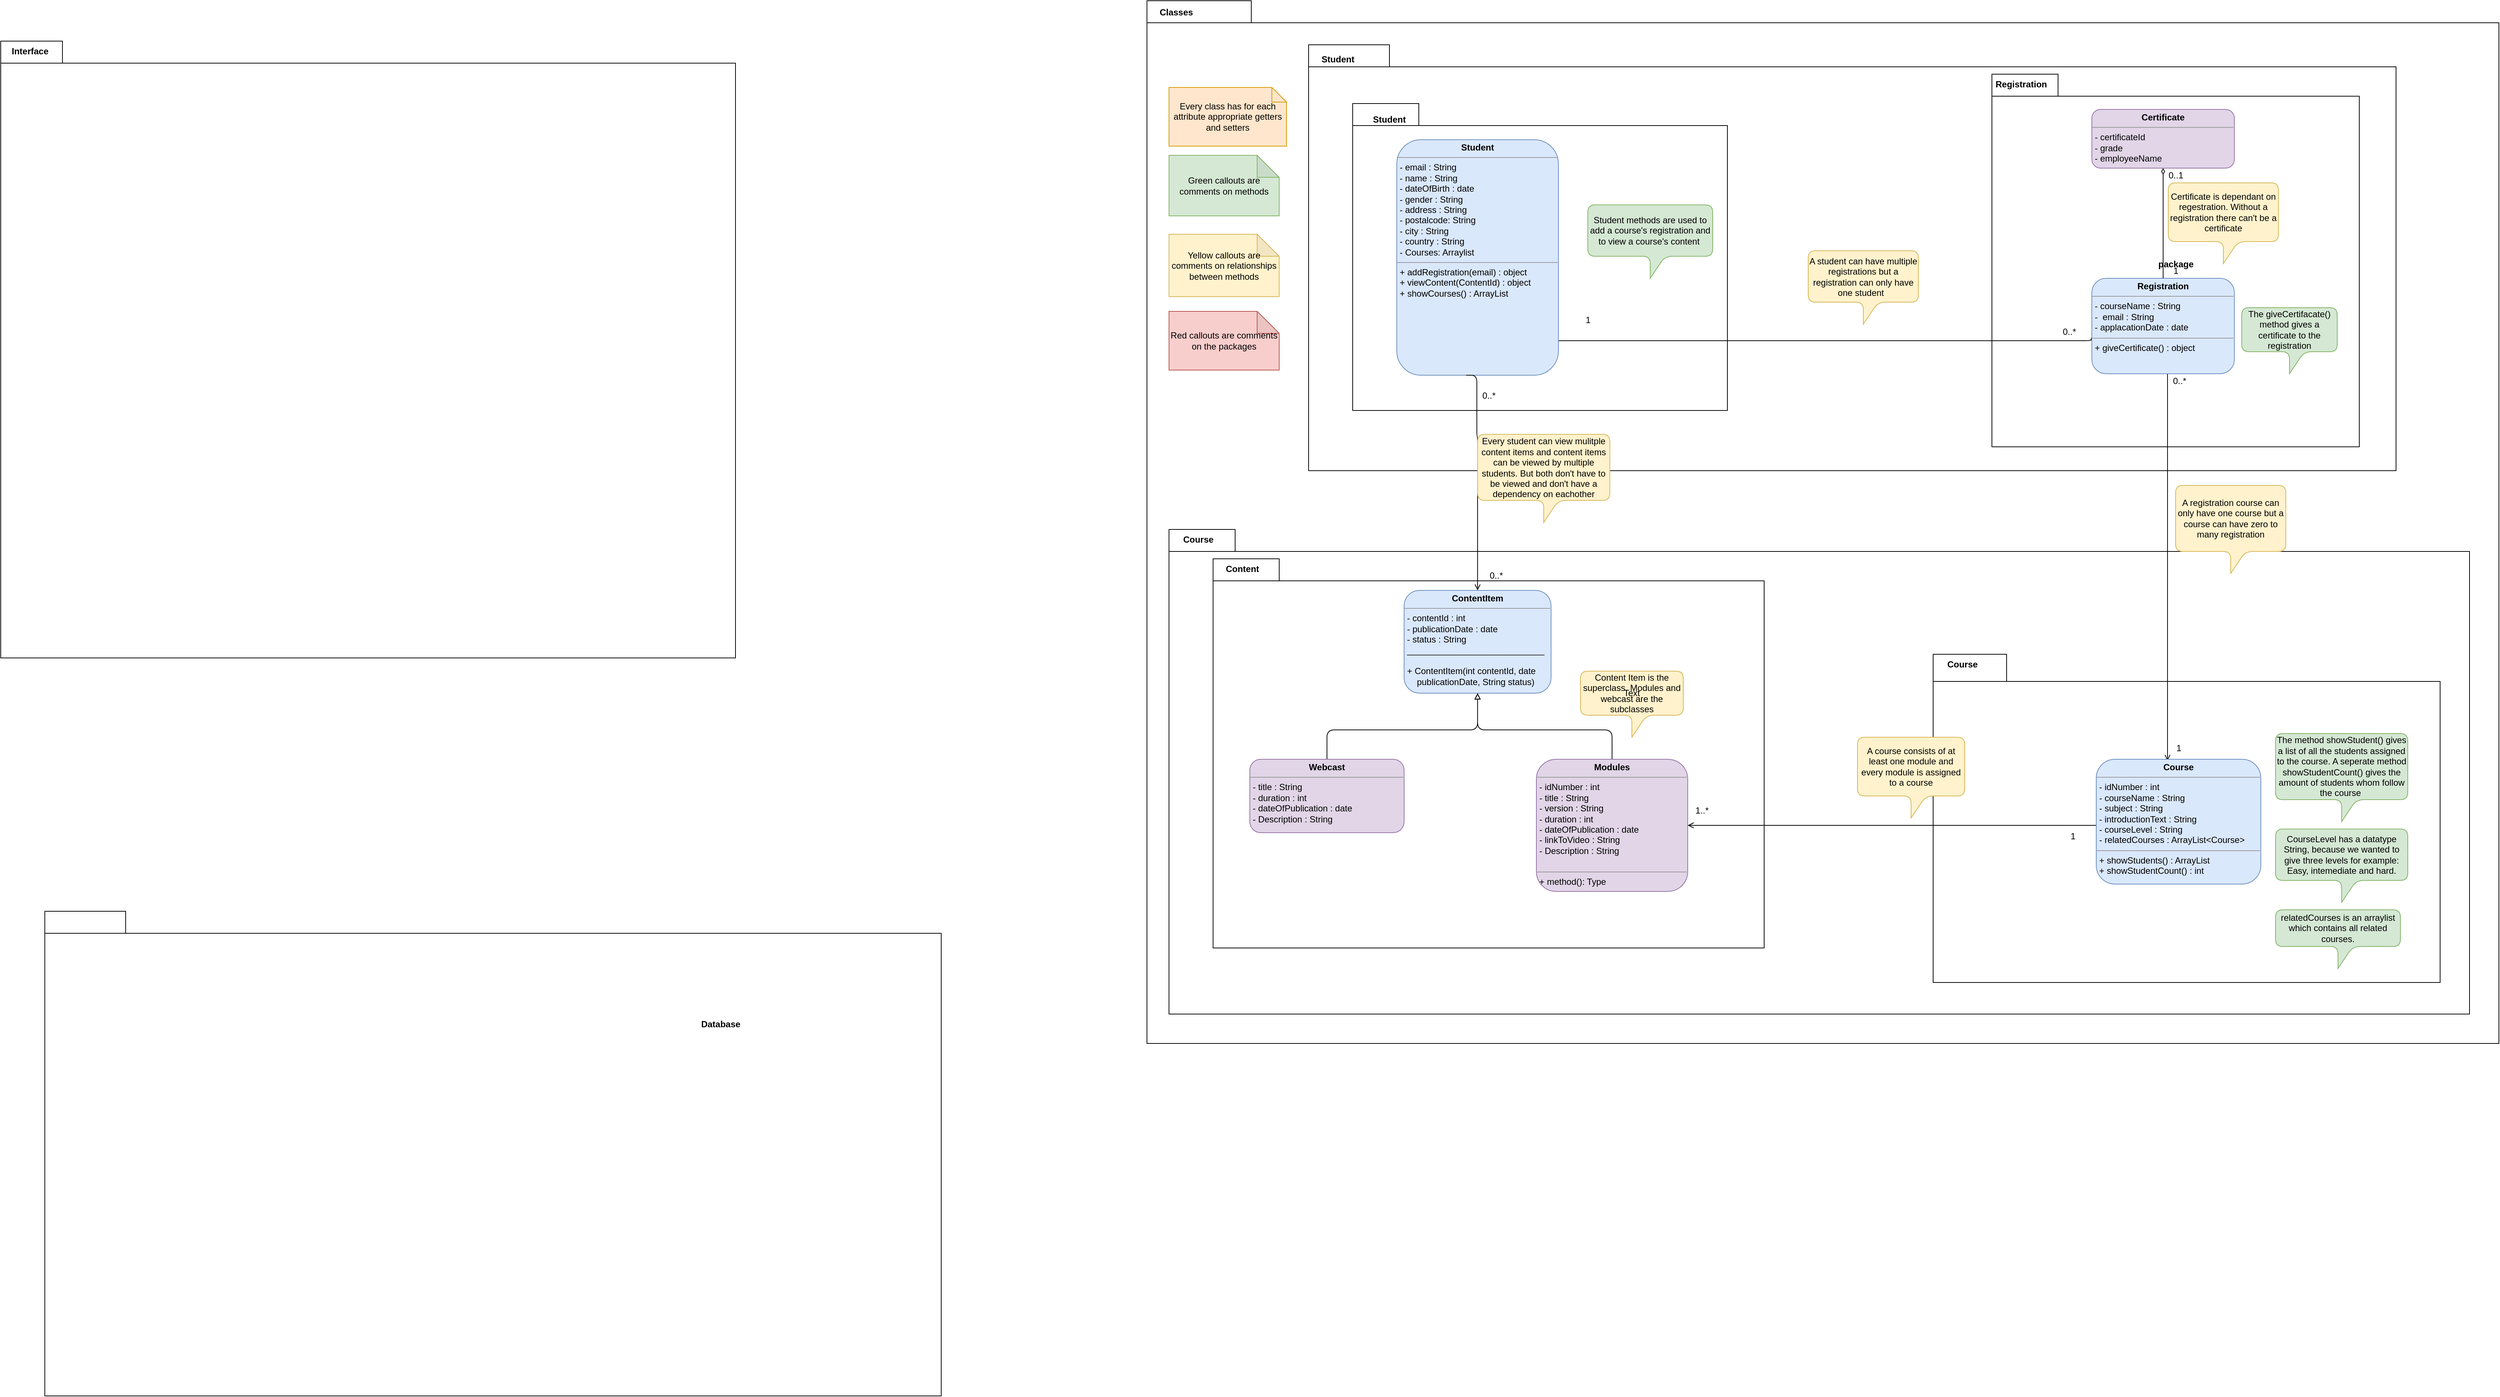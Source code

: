 <mxfile version="13.9.9" type="device"><diagram id="2gDBZ3_NiVSFLjHdxXvv" name="Pagina-1"><mxGraphModel dx="2913" dy="806" grid="1" gridSize="10" guides="1" tooltips="1" connect="1" arrows="1" fold="1" page="1" pageScale="1" pageWidth="827" pageHeight="1169" math="0" shadow="0"><root><mxCell id="0"/><mxCell id="1" parent="0"/><mxCell id="BaVS20mhiCYPoC-cAyHj-7" value="" style="shape=folder;fontStyle=1;spacingTop=10;tabWidth=60;tabHeight=30;tabPosition=left;html=1;" parent="1" vertex="1"><mxGeometry x="-140" y="100" width="1840" height="1420" as="geometry"/></mxCell><mxCell id="BaVS20mhiCYPoC-cAyHj-20" value="" style="shape=folder;fontStyle=1;spacingTop=10;tabWidth=90;tabHeight=30;tabPosition=left;html=1;" parent="1" vertex="1"><mxGeometry x="-110" y="820" width="1770" height="660" as="geometry"/></mxCell><mxCell id="BaVS20mhiCYPoC-cAyHj-19" value="package" style="shape=folder;fontStyle=1;spacingTop=10;tabWidth=100;tabHeight=37;tabPosition=left;html=1;" parent="1" vertex="1"><mxGeometry x="930" y="990" width="690" height="447" as="geometry"/></mxCell><mxCell id="BaVS20mhiCYPoC-cAyHj-18" value="" style="shape=folder;fontStyle=1;spacingTop=10;tabWidth=90;tabHeight=30;tabPosition=left;html=1;" parent="1" vertex="1"><mxGeometry x="-50" y="860" width="750" height="530" as="geometry"/></mxCell><mxCell id="BaVS20mhiCYPoC-cAyHj-15" value="package" style="shape=folder;fontStyle=1;spacingTop=10;tabWidth=110;tabHeight=30;tabPosition=left;html=1;" parent="1" vertex="1"><mxGeometry x="80" y="160" width="1480" height="580" as="geometry"/></mxCell><mxCell id="BaVS20mhiCYPoC-cAyHj-17" value="package" style="shape=folder;fontStyle=1;spacingTop=10;tabWidth=90;tabHeight=30;tabPosition=left;html=1;" parent="1" vertex="1"><mxGeometry x="1010" y="200" width="500" height="507.5" as="geometry"/></mxCell><mxCell id="BaVS20mhiCYPoC-cAyHj-16" value="" style="shape=folder;fontStyle=1;spacingTop=10;tabWidth=90;tabHeight=30;tabPosition=left;html=1;" parent="1" vertex="1"><mxGeometry x="140" y="240" width="510" height="418" as="geometry"/></mxCell><mxCell id="m6bgiTiX8c7rI20C8DWP-35" style="edgeStyle=orthogonalEdgeStyle;orthogonalLoop=1;jettySize=auto;html=1;entryX=0.01;entryY=0.583;entryDx=0;entryDy=0;entryPerimeter=0;endArrow=open;endFill=0;" parent="1" source="m6bgiTiX8c7rI20C8DWP-13" target="m6bgiTiX8c7rI20C8DWP-25" edge="1"><mxGeometry relative="1" as="geometry"><Array as="points"><mxPoint x="1148" y="563"/></Array><mxPoint x="500" y="513" as="sourcePoint"/></mxGeometry></mxCell><mxCell id="m6bgiTiX8c7rI20C8DWP-13" value="&lt;p style=&quot;margin: 0px ; margin-top: 4px ; text-align: center&quot;&gt;&lt;b&gt;Student&lt;/b&gt;&lt;/p&gt;&lt;hr size=&quot;1&quot;&gt;&lt;p style=&quot;margin: 0px ; margin-left: 4px&quot;&gt;- email : String&lt;/p&gt;&lt;p style=&quot;margin: 0px ; margin-left: 4px&quot;&gt;- name : String&lt;/p&gt;&lt;p style=&quot;margin: 0px ; margin-left: 4px&quot;&gt;- dateOfBirth : date&lt;/p&gt;&lt;p style=&quot;margin: 0px ; margin-left: 4px&quot;&gt;- gender : String&lt;br&gt;&lt;/p&gt;&lt;p style=&quot;margin: 0px 0px 0px 4px&quot;&gt;- address : String&lt;br&gt;&lt;/p&gt;&lt;p style=&quot;margin: 0px 0px 0px 4px&quot;&gt;- postalcode: String&lt;/p&gt;&lt;p style=&quot;margin: 0px 0px 0px 4px&quot;&gt;- city : String&lt;/p&gt;&lt;p style=&quot;margin: 0px 0px 0px 4px&quot;&gt;- country : String&lt;/p&gt;&lt;p style=&quot;margin: 0px 0px 0px 4px&quot;&gt;- Courses: Arraylist&lt;/p&gt;&lt;hr size=&quot;1&quot;&gt;&lt;p style=&quot;margin: 0px ; margin-left: 4px&quot;&gt;+ addRegistration(email) : object&amp;nbsp;&lt;br&gt;+ viewContent(ContentId) : object&lt;/p&gt;&lt;p style=&quot;margin: 0px ; margin-left: 4px&quot;&gt;+ showCourses() : ArrayList&lt;/p&gt;&lt;p style=&quot;margin: 0px ; margin-left: 4px&quot;&gt;&lt;br&gt;&lt;/p&gt;" style="verticalAlign=top;align=left;overflow=fill;fontSize=12;fontFamily=Helvetica;html=1;rounded=1;fillColor=#dae8fc;strokeColor=#6c8ebf;" parent="1" vertex="1"><mxGeometry x="200" y="289.25" width="220" height="320.75" as="geometry"/></mxCell><mxCell id="m6bgiTiX8c7rI20C8DWP-14" value="Every class has for each attribute appropriate getters and setters" style="shape=note;size=20;whiteSpace=wrap;html=1;rounded=1;fillColor=#ffe6cc;strokeColor=#d79b00;" parent="1" vertex="1"><mxGeometry x="-110" y="218" width="160" height="80" as="geometry"/></mxCell><mxCell id="m6bgiTiX8c7rI20C8DWP-34" style="edgeStyle=orthogonalEdgeStyle;orthogonalLoop=1;jettySize=auto;html=1;entryX=0.429;entryY=1;entryDx=0;entryDy=0;entryPerimeter=0;endArrow=none;endFill=0;startArrow=open;startFill=0;" parent="1" source="m6bgiTiX8c7rI20C8DWP-15" target="m6bgiTiX8c7rI20C8DWP-13" edge="1"><mxGeometry relative="1" as="geometry"><Array as="points"><mxPoint x="310" y="693"/><mxPoint x="309" y="673"/></Array></mxGeometry></mxCell><mxCell id="m6bgiTiX8c7rI20C8DWP-15" value="&lt;p style=&quot;margin: 0px ; margin-top: 4px ; text-align: center&quot;&gt;&lt;b&gt;ContentItem&lt;/b&gt;&lt;/p&gt;&lt;hr size=&quot;1&quot;&gt;&lt;p style=&quot;margin: 0px ; margin-left: 4px&quot;&gt;- contentId : int&lt;/p&gt;&lt;p style=&quot;margin: 0px ; margin-left: 4px&quot;&gt;&lt;span&gt;- publicationDate : date&lt;/span&gt;&lt;/p&gt;&lt;p style=&quot;margin: 0px ; margin-left: 4px&quot;&gt;- status : String&lt;/p&gt;&lt;p style=&quot;margin: 0px ; margin-left: 4px&quot;&gt;____________________________&lt;/p&gt;&lt;p style=&quot;margin: 0px ; margin-left: 4px&quot;&gt;&lt;br&gt;&lt;/p&gt;&lt;p style=&quot;margin: 0px ; margin-left: 4px&quot;&gt;+ ContentItem(int contentId, date&amp;nbsp;&lt;/p&gt;&lt;p style=&quot;margin: 0px ; margin-left: 4px&quot;&gt;&amp;nbsp; &amp;nbsp; publicationDate, String status)&lt;/p&gt;" style="verticalAlign=top;align=left;overflow=fill;fontSize=12;fontFamily=Helvetica;html=1;rounded=1;fillColor=#dae8fc;strokeColor=#6c8ebf;" parent="1" vertex="1"><mxGeometry x="210" y="903" width="200" height="140" as="geometry"/></mxCell><mxCell id="m6bgiTiX8c7rI20C8DWP-18" value="Student methods are used to add a course's registration and to view a course's content&amp;nbsp;" style="shape=callout;whiteSpace=wrap;html=1;perimeter=calloutPerimeter;rounded=1;fillColor=#d5e8d4;strokeColor=#82b366;" parent="1" vertex="1"><mxGeometry x="460" y="378" width="170" height="100" as="geometry"/></mxCell><mxCell id="m6bgiTiX8c7rI20C8DWP-31" style="edgeStyle=orthogonalEdgeStyle;orthogonalLoop=1;jettySize=auto;html=1;entryX=0.5;entryY=1;entryDx=0;entryDy=0;endArrow=block;endFill=0;" parent="1" source="m6bgiTiX8c7rI20C8DWP-19" target="m6bgiTiX8c7rI20C8DWP-15" edge="1"><mxGeometry relative="1" as="geometry"><Array as="points"><mxPoint x="105" y="1093"/><mxPoint x="310" y="1093"/></Array></mxGeometry></mxCell><mxCell id="m6bgiTiX8c7rI20C8DWP-19" value="&lt;p style=&quot;margin: 0px ; margin-top: 4px ; text-align: center&quot;&gt;&lt;b&gt;Webcast&lt;/b&gt;&lt;/p&gt;&lt;hr size=&quot;1&quot;&gt;&lt;p style=&quot;margin: 0px ; margin-left: 4px&quot;&gt;- title : String&lt;/p&gt;&lt;p style=&quot;margin: 0px ; margin-left: 4px&quot;&gt;- duration : int&lt;/p&gt;&lt;p style=&quot;margin: 0px ; margin-left: 4px&quot;&gt;- dateOfPublication : date&lt;/p&gt;&lt;p style=&quot;margin: 0px ; margin-left: 4px&quot;&gt;- Description : String&lt;/p&gt;&lt;p style=&quot;margin: 0px ; margin-left: 4px&quot;&gt;&lt;br&gt;&lt;/p&gt;&lt;hr size=&quot;1&quot;&gt;&lt;p style=&quot;margin: 0px ; margin-left: 4px&quot;&gt;+&amp;nbsp;&lt;/p&gt;" style="verticalAlign=top;align=left;overflow=fill;fontSize=12;fontFamily=Helvetica;html=1;rounded=1;fillColor=#e1d5e7;strokeColor=#9673a6;" parent="1" vertex="1"><mxGeometry y="1133" width="210" height="100" as="geometry"/></mxCell><mxCell id="m6bgiTiX8c7rI20C8DWP-30" style="edgeStyle=orthogonalEdgeStyle;orthogonalLoop=1;jettySize=auto;html=1;endArrow=block;endFill=0;" parent="1" source="m6bgiTiX8c7rI20C8DWP-23" target="m6bgiTiX8c7rI20C8DWP-15" edge="1"><mxGeometry relative="1" as="geometry"><Array as="points"><mxPoint x="493" y="1093"/><mxPoint x="310" y="1093"/></Array></mxGeometry></mxCell><mxCell id="m6bgiTiX8c7rI20C8DWP-23" value="&lt;p style=&quot;margin: 0px ; margin-top: 4px ; text-align: center&quot;&gt;&lt;b&gt;Modules&lt;/b&gt;&lt;/p&gt;&lt;hr size=&quot;1&quot;&gt;&lt;p style=&quot;margin: 0px 0px 0px 4px&quot;&gt;- idNumber : int&lt;br&gt;&lt;/p&gt;&lt;p style=&quot;margin: 0px 0px 0px 4px&quot;&gt;- title : String&lt;/p&gt;&lt;p style=&quot;margin: 0px 0px 0px 4px&quot;&gt;- version : String&lt;/p&gt;&lt;p style=&quot;margin: 0px 0px 0px 4px&quot;&gt;- duration : int&lt;/p&gt;&lt;p style=&quot;margin: 0px 0px 0px 4px&quot;&gt;- dateOfPublication : date&lt;/p&gt;&lt;p style=&quot;margin: 0px 0px 0px 4px&quot;&gt;- linkToVideo : String&lt;/p&gt;&lt;p style=&quot;margin: 0px 0px 0px 4px&quot;&gt;- Description : String&lt;/p&gt;&lt;p style=&quot;margin: 0px 0px 0px 4px&quot;&gt;&lt;br&gt;&lt;/p&gt;&lt;hr size=&quot;1&quot;&gt;&lt;p style=&quot;margin: 0px ; margin-left: 4px&quot;&gt;+ method(): Type&lt;/p&gt;" style="verticalAlign=top;align=left;overflow=fill;fontSize=12;fontFamily=Helvetica;html=1;rounded=1;fillColor=#e1d5e7;strokeColor=#9673a6;" parent="1" vertex="1"><mxGeometry x="390" y="1133" width="206" height="180" as="geometry"/></mxCell><mxCell id="m6bgiTiX8c7rI20C8DWP-36" style="edgeStyle=orthogonalEdgeStyle;orthogonalLoop=1;jettySize=auto;html=1;entryX=0.433;entryY=0.012;entryDx=0;entryDy=0;entryPerimeter=0;endArrow=open;endFill=0;" parent="1" source="m6bgiTiX8c7rI20C8DWP-25" target="m6bgiTiX8c7rI20C8DWP-27" edge="1"><mxGeometry relative="1" as="geometry"><Array as="points"><mxPoint x="1249" y="753"/><mxPoint x="1249" y="753"/></Array></mxGeometry></mxCell><mxCell id="m6bgiTiX8c7rI20C8DWP-25" value="&lt;p style=&quot;margin: 0px ; margin-top: 4px ; text-align: center&quot;&gt;&lt;b&gt;Registration&lt;/b&gt;&lt;/p&gt;&lt;hr size=&quot;1&quot;&gt;&lt;p style=&quot;margin: 0px ; margin-left: 4px&quot;&gt;- courseName : String&lt;/p&gt;&lt;p style=&quot;margin: 0px ; margin-left: 4px&quot;&gt;-&amp;nbsp; email : String&lt;/p&gt;&lt;p style=&quot;margin: 0px ; margin-left: 4px&quot;&gt;- applacationDate : date&lt;/p&gt;&lt;hr size=&quot;1&quot;&gt;&lt;p style=&quot;margin: 0px ; margin-left: 4px&quot;&gt;+ giveCertificate() : object&lt;/p&gt;" style="verticalAlign=top;align=left;overflow=fill;fontSize=12;fontFamily=Helvetica;html=1;rounded=1;fillColor=#dae8fc;strokeColor=#6c8ebf;" parent="1" vertex="1"><mxGeometry x="1146" y="478" width="194" height="130" as="geometry"/></mxCell><mxCell id="m6bgiTiX8c7rI20C8DWP-29" value="" style="edgeStyle=orthogonalEdgeStyle;orthogonalLoop=1;jettySize=auto;html=1;startArrow=diamondThin;startFill=0;endArrow=none;endFill=0;" parent="1" source="m6bgiTiX8c7rI20C8DWP-26" target="m6bgiTiX8c7rI20C8DWP-25" edge="1"><mxGeometry relative="1" as="geometry"/></mxCell><mxCell id="m6bgiTiX8c7rI20C8DWP-26" value="&lt;p style=&quot;margin: 0px ; margin-top: 4px ; text-align: center&quot;&gt;&lt;b&gt;Certificate&lt;/b&gt;&lt;/p&gt;&lt;hr size=&quot;1&quot;&gt;&lt;p style=&quot;margin: 0px ; margin-left: 4px&quot;&gt;- certificateId&lt;/p&gt;&lt;p style=&quot;margin: 0px ; margin-left: 4px&quot;&gt;- grade&lt;/p&gt;&lt;p style=&quot;margin: 0px ; margin-left: 4px&quot;&gt;- employeeName&lt;/p&gt;&lt;hr size=&quot;1&quot;&gt;&lt;p style=&quot;margin: 0px ; margin-left: 4px&quot;&gt;+ method(): Type&lt;/p&gt;" style="verticalAlign=top;align=left;overflow=fill;fontSize=12;fontFamily=Helvetica;html=1;rounded=1;fillColor=#e1d5e7;strokeColor=#9673a6;" parent="1" vertex="1"><mxGeometry x="1146" y="248" width="194" height="80" as="geometry"/></mxCell><mxCell id="m6bgiTiX8c7rI20C8DWP-37" style="edgeStyle=orthogonalEdgeStyle;orthogonalLoop=1;jettySize=auto;html=1;endArrow=open;endFill=0;startArrow=none;startFill=0;entryX=1;entryY=0.5;entryDx=0;entryDy=0;" parent="1" source="m6bgiTiX8c7rI20C8DWP-27" target="m6bgiTiX8c7rI20C8DWP-23" edge="1"><mxGeometry relative="1" as="geometry"><Array as="points"><mxPoint x="800" y="1223"/><mxPoint x="800" y="1223"/></Array><mxPoint x="776" y="1143" as="targetPoint"/></mxGeometry></mxCell><mxCell id="m6bgiTiX8c7rI20C8DWP-27" value="&lt;p style=&quot;margin: 0px ; margin-top: 4px ; text-align: center&quot;&gt;&lt;b&gt;Course&lt;/b&gt;&lt;/p&gt;&lt;hr size=&quot;1&quot;&gt;&lt;p style=&quot;margin: 0px ; margin-left: 4px&quot;&gt;- idNumber : int&lt;/p&gt;&lt;p style=&quot;margin: 0px ; margin-left: 4px&quot;&gt;- courseName : String&lt;/p&gt;&lt;p style=&quot;margin: 0px ; margin-left: 4px&quot;&gt;- subject : String&lt;/p&gt;&lt;p style=&quot;margin: 0px ; margin-left: 4px&quot;&gt;- introductionText : String&lt;/p&gt;&lt;p style=&quot;margin: 0px ; margin-left: 4px&quot;&gt;- courseLevel : String&lt;/p&gt;&lt;p style=&quot;margin: 0px ; margin-left: 4px&quot;&gt;- relatedCourses : ArrayList&amp;lt;Course&amp;gt;&lt;/p&gt;&lt;hr size=&quot;1&quot;&gt;&lt;p style=&quot;margin: 0px ; margin-left: 4px&quot;&gt;+ showStudents() : ArrayList&lt;/p&gt;&lt;p style=&quot;margin: 0px ; margin-left: 4px&quot;&gt;+ showStudentCount() : int&lt;/p&gt;" style="verticalAlign=top;align=left;overflow=fill;fontSize=12;fontFamily=Helvetica;html=1;rounded=1;fillColor=#dae8fc;strokeColor=#6c8ebf;" parent="1" vertex="1"><mxGeometry x="1152" y="1133" width="224" height="170" as="geometry"/></mxCell><mxCell id="h0Dqe11N41-PE698ovHX-12" value="Content Item is the superclass. Modules and webcast are the subclasses" style="shape=callout;whiteSpace=wrap;html=1;perimeter=calloutPerimeter;rounded=1;fillColor=#fff2cc;strokeColor=#d6b656;" parent="1" vertex="1"><mxGeometry x="450" y="1013" width="140" height="90" as="geometry"/></mxCell><mxCell id="h0Dqe11N41-PE698ovHX-13" value="Certificate is dependant on regestration. Without a registration there can't be a certificate" style="shape=callout;whiteSpace=wrap;html=1;perimeter=calloutPerimeter;rounded=1;fillColor=#fff2cc;strokeColor=#d6b656;" parent="1" vertex="1"><mxGeometry x="1250" y="348" width="150" height="110" as="geometry"/></mxCell><mxCell id="h0Dqe11N41-PE698ovHX-14" value="0..*" style="text;html=1;align=center;verticalAlign=middle;resizable=0;points=[];autosize=1;rounded=1;" parent="1" vertex="1"><mxGeometry x="310" y="628" width="30" height="20" as="geometry"/></mxCell><mxCell id="h0Dqe11N41-PE698ovHX-15" value="0..*" style="text;html=1;align=center;verticalAlign=middle;resizable=0;points=[];autosize=1;rounded=1;" parent="1" vertex="1"><mxGeometry x="1100" y="540.5" width="30" height="20" as="geometry"/></mxCell><mxCell id="h0Dqe11N41-PE698ovHX-16" value="1" style="text;html=1;align=center;verticalAlign=middle;resizable=0;points=[];autosize=1;rounded=1;" parent="1" vertex="1"><mxGeometry x="450" y="525" width="20" height="20" as="geometry"/></mxCell><mxCell id="h0Dqe11N41-PE698ovHX-17" value="0..1" style="text;html=1;align=center;verticalAlign=middle;resizable=0;points=[];autosize=1;rounded=1;" parent="1" vertex="1"><mxGeometry x="1240" y="328" width="40" height="20" as="geometry"/></mxCell><mxCell id="h0Dqe11N41-PE698ovHX-18" value="1" style="text;html=1;align=center;verticalAlign=middle;resizable=0;points=[];autosize=1;rounded=1;" parent="1" vertex="1"><mxGeometry x="1250" y="458" width="20" height="20" as="geometry"/></mxCell><mxCell id="h0Dqe11N41-PE698ovHX-19" value="0..*" style="text;html=1;align=center;verticalAlign=middle;resizable=0;points=[];autosize=1;rounded=1;" parent="1" vertex="1"><mxGeometry x="320" y="873" width="30" height="20" as="geometry"/></mxCell><mxCell id="h0Dqe11N41-PE698ovHX-20" value="0..*" style="text;html=1;align=center;verticalAlign=middle;resizable=0;points=[];autosize=1;rounded=1;" parent="1" vertex="1"><mxGeometry x="1250" y="608" width="30" height="20" as="geometry"/></mxCell><mxCell id="h0Dqe11N41-PE698ovHX-21" value="1" style="text;html=1;align=center;verticalAlign=middle;resizable=0;points=[];autosize=1;rounded=1;" parent="1" vertex="1"><mxGeometry x="1254" y="1108" width="20" height="20" as="geometry"/></mxCell><mxCell id="h0Dqe11N41-PE698ovHX-22" value="1..*" style="text;html=1;align=center;verticalAlign=middle;resizable=0;points=[];autosize=1;rounded=1;" parent="1" vertex="1"><mxGeometry x="600" y="1193" width="30" height="20" as="geometry"/></mxCell><mxCell id="h0Dqe11N41-PE698ovHX-23" value="1" style="text;html=1;align=center;verticalAlign=middle;resizable=0;points=[];autosize=1;rounded=1;" parent="1" vertex="1"><mxGeometry x="1110" y="1228" width="20" height="20" as="geometry"/></mxCell><mxCell id="h0Dqe11N41-PE698ovHX-24" value="A student can have multiple registrations but a registration can only have one student&amp;nbsp;&amp;nbsp;" style="shape=callout;whiteSpace=wrap;html=1;perimeter=calloutPerimeter;rounded=1;fillColor=#fff2cc;strokeColor=#d6b656;" parent="1" vertex="1"><mxGeometry x="760" y="440.5" width="150" height="100" as="geometry"/></mxCell><mxCell id="h0Dqe11N41-PE698ovHX-25" value="A registration course can only have one course but a course can have zero to many registration" style="shape=callout;whiteSpace=wrap;html=1;perimeter=calloutPerimeter;rounded=1;fillColor=#fff2cc;strokeColor=#d6b656;" parent="1" vertex="1"><mxGeometry x="1260" y="760" width="150" height="120" as="geometry"/></mxCell><mxCell id="h0Dqe11N41-PE698ovHX-26" value="A course consists of at least one module and every module is assigned to a course" style="shape=callout;whiteSpace=wrap;html=1;perimeter=calloutPerimeter;rounded=1;fillColor=#fff2cc;strokeColor=#d6b656;" parent="1" vertex="1"><mxGeometry x="827" y="1103" width="146" height="110" as="geometry"/></mxCell><mxCell id="h0Dqe11N41-PE698ovHX-27" value="Every student can view mulitple content items and content items can be viewed by multiple students. But both don't have to be viewed and don't have a dependency on eachother" style="shape=callout;whiteSpace=wrap;html=1;perimeter=calloutPerimeter;rounded=1;fillColor=#fff2cc;strokeColor=#d6b656;" parent="1" vertex="1"><mxGeometry x="310" y="690.5" width="180" height="120" as="geometry"/></mxCell><mxCell id="h0Dqe11N41-PE698ovHX-28" value="The giveCertifacate() method gives a certificate to the registration" style="shape=callout;whiteSpace=wrap;html=1;perimeter=calloutPerimeter;rounded=1;fillColor=#d5e8d4;strokeColor=#82b366;" parent="1" vertex="1"><mxGeometry x="1350" y="518" width="130" height="90" as="geometry"/></mxCell><mxCell id="h0Dqe11N41-PE698ovHX-29" value="The method showStudent() gives a list of all the students assigned to the course. A seperate method showStudentCount() gives the amount of students whom follow the course&amp;nbsp;" style="shape=callout;whiteSpace=wrap;html=1;perimeter=calloutPerimeter;rounded=1;fillColor=#d5e8d4;strokeColor=#82b366;" parent="1" vertex="1"><mxGeometry x="1396" y="1098" width="180" height="120" as="geometry"/></mxCell><mxCell id="mpASmQ_4cDF2wBhiXE1x-6" value="CourseLevel has a datatype String, because we wanted to give three levels for example: Easy, intemediate and hard." style="shape=callout;whiteSpace=wrap;html=1;perimeter=calloutPerimeter;rounded=1;fillColor=#d5e8d4;strokeColor=#82b366;" parent="1" vertex="1"><mxGeometry x="1396" y="1228" width="180" height="100" as="geometry"/></mxCell><mxCell id="mpASmQ_4cDF2wBhiXE1x-12" value="relatedCourses is an arraylist which contains all related courses." style="shape=callout;whiteSpace=wrap;html=1;perimeter=calloutPerimeter;rounded=1;fillColor=#d5e8d4;strokeColor=#82b366;" parent="1" vertex="1"><mxGeometry x="1396" y="1338" width="170" height="80" as="geometry"/></mxCell><mxCell id="mpASmQ_4cDF2wBhiXE1x-25" value="Green callouts are comments on methods" style="shape=note;whiteSpace=wrap;html=1;backgroundOutline=1;darkOpacity=0.05;rounded=1;fillColor=#d5e8d4;strokeColor=#82b366;" parent="1" vertex="1"><mxGeometry x="-110" y="310.5" width="150" height="82.5" as="geometry"/></mxCell><mxCell id="mpASmQ_4cDF2wBhiXE1x-26" value="Yellow callouts are comments on relationships between methods" style="shape=note;whiteSpace=wrap;html=1;backgroundOutline=1;darkOpacity=0.05;rounded=1;fillColor=#fff2cc;strokeColor=#d6b656;" parent="1" vertex="1"><mxGeometry x="-110" y="418" width="150" height="85" as="geometry"/></mxCell><mxCell id="mpASmQ_4cDF2wBhiXE1x-27" value="Red callouts are comments on the packages" style="shape=note;whiteSpace=wrap;html=1;backgroundOutline=1;darkOpacity=0.05;rounded=1;fillColor=#f8cecc;strokeColor=#b85450;" parent="1" vertex="1"><mxGeometry x="-110" y="523" width="150" height="80" as="geometry"/></mxCell><mxCell id="Ziki51UOTNUzvzdQ4_Oz-5" value="Text" style="text;html=1;strokeColor=none;fillColor=none;align=center;verticalAlign=middle;whiteSpace=wrap;rounded=0;" parent="1" vertex="1"><mxGeometry x="500" y="1033" width="40" height="20" as="geometry"/></mxCell><mxCell id="BaVS20mhiCYPoC-cAyHj-8" value="Classes" style="text;align=center;fontStyle=1;verticalAlign=middle;spacingLeft=3;spacingRight=3;strokeColor=none;rotatable=0;points=[[0,0.5],[1,0.5]];portConstraint=eastwest;" parent="1" vertex="1"><mxGeometry x="-140" y="100" width="80" height="30" as="geometry"/></mxCell><mxCell id="BaVS20mhiCYPoC-cAyHj-9" value="" style="shape=folder;fontStyle=1;spacingTop=10;tabWidth=60;tabHeight=30;tabPosition=left;html=1;" parent="1" vertex="1"><mxGeometry x="-1700" y="155" width="1000" height="840" as="geometry"/></mxCell><mxCell id="BaVS20mhiCYPoC-cAyHj-10" value="Interface" style="text;align=center;fontStyle=1;verticalAlign=middle;spacingLeft=3;spacingRight=3;strokeColor=none;rotatable=0;points=[[0,0.5],[1,0.5]];portConstraint=eastwest;" parent="1" vertex="1"><mxGeometry x="-1700" y="155" width="80" height="26" as="geometry"/></mxCell><mxCell id="BaVS20mhiCYPoC-cAyHj-11" value="" style="shape=folder;fontStyle=1;spacingTop=10;tabWidth=110;tabHeight=30;tabPosition=left;html=1;" parent="1" vertex="1"><mxGeometry x="-1640" y="1340" width="1220" height="660" as="geometry"/></mxCell><mxCell id="BaVS20mhiCYPoC-cAyHj-12" value="Database" style="text;align=center;fontStyle=1;verticalAlign=middle;spacingLeft=3;spacingRight=3;strokeColor=none;rotatable=0;points=[[0,0.5],[1,0.5]];portConstraint=eastwest;" parent="1" vertex="1"><mxGeometry x="-760" y="1480" width="80" height="26" as="geometry"/></mxCell><mxCell id="BaVS20mhiCYPoC-cAyHj-21" value="Student" style="text;align=center;fontStyle=1;verticalAlign=middle;spacingLeft=3;spacingRight=3;strokeColor=none;rotatable=0;points=[[0,0.5],[1,0.5]];portConstraint=eastwest;" parent="1" vertex="1"><mxGeometry x="80" y="166" width="80" height="26" as="geometry"/></mxCell><mxCell id="BaVS20mhiCYPoC-cAyHj-22" value="Student" style="text;align=center;fontStyle=1;verticalAlign=middle;spacingLeft=3;spacingRight=3;strokeColor=none;rotatable=0;points=[[0,0.5],[1,0.5]];portConstraint=eastwest;" parent="1" vertex="1"><mxGeometry x="150" y="248" width="80" height="26" as="geometry"/></mxCell><mxCell id="BaVS20mhiCYPoC-cAyHj-23" value="Registration" style="text;align=center;fontStyle=1;verticalAlign=middle;spacingLeft=3;spacingRight=3;strokeColor=none;rotatable=0;points=[[0,0.5],[1,0.5]];portConstraint=eastwest;" parent="1" vertex="1"><mxGeometry x="1010" y="200" width="80" height="26" as="geometry"/></mxCell><mxCell id="BaVS20mhiCYPoC-cAyHj-24" value="Course" style="text;align=center;fontStyle=1;verticalAlign=middle;spacingLeft=3;spacingRight=3;strokeColor=none;rotatable=0;points=[[0,0.5],[1,0.5]];portConstraint=eastwest;" parent="1" vertex="1"><mxGeometry x="930" y="990" width="80" height="26" as="geometry"/></mxCell><mxCell id="BaVS20mhiCYPoC-cAyHj-25" value="Course" style="text;align=center;fontStyle=1;verticalAlign=middle;spacingLeft=3;spacingRight=3;strokeColor=none;rotatable=0;points=[[0,0.5],[1,0.5]];portConstraint=eastwest;" parent="1" vertex="1"><mxGeometry x="-110" y="820" width="80" height="26" as="geometry"/></mxCell><mxCell id="BaVS20mhiCYPoC-cAyHj-26" value="Content" style="text;align=center;fontStyle=1;verticalAlign=middle;spacingLeft=3;spacingRight=3;strokeColor=none;rotatable=0;points=[[0,0.5],[1,0.5]];portConstraint=eastwest;" parent="1" vertex="1"><mxGeometry x="-50" y="860" width="80" height="26" as="geometry"/></mxCell></root></mxGraphModel></diagram></mxfile>